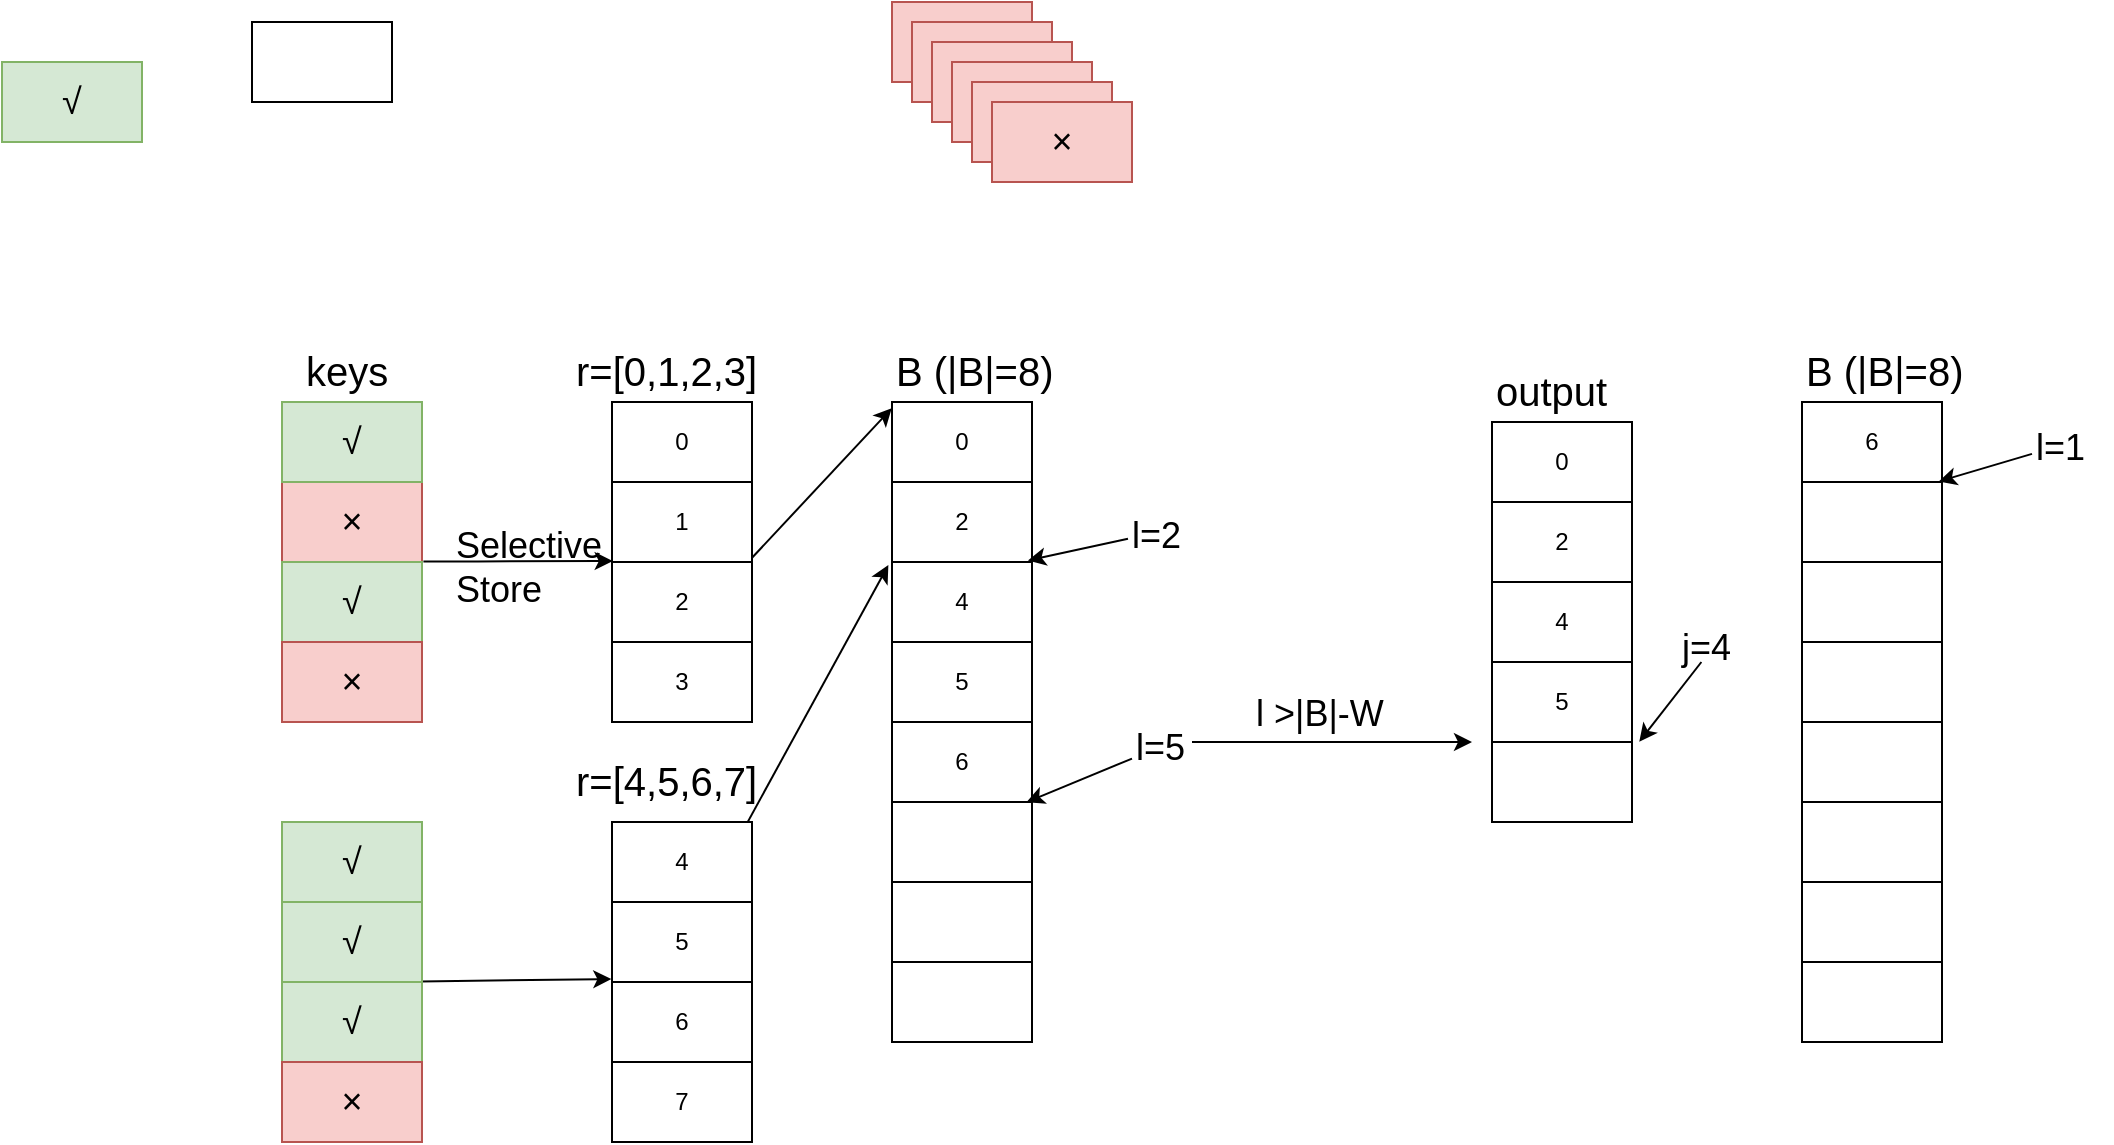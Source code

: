 <mxfile version="10.7.5" type="device"><diagram id="rWGC8oMiXOj8VMo8EJRJ" name="Page-1"><mxGraphModel dx="2015" dy="1815" grid="1" gridSize="10" guides="1" tooltips="1" connect="1" arrows="1" fold="1" page="1" pageScale="1" pageWidth="827" pageHeight="1169" math="0" shadow="0"><root><mxCell id="0"/><mxCell id="1" parent="0"/><mxCell id="Ph1M8n9m_FKJ92EWkqjp-4" value="&lt;font style=&quot;font-size: 18px&quot;&gt;×&lt;/font&gt;" style="rounded=0;whiteSpace=wrap;html=1;fillColor=#f8cecc;strokeColor=#b85450;" vertex="1" parent="1"><mxGeometry x="95" y="180" width="70" height="40" as="geometry"/></mxCell><mxCell id="Ph1M8n9m_FKJ92EWkqjp-5" value="&lt;font style=&quot;font-size: 18px&quot;&gt;√&lt;/font&gt;" style="rounded=0;whiteSpace=wrap;html=1;fillColor=#d5e8d4;strokeColor=#82b366;" vertex="1" parent="1"><mxGeometry x="95" y="140" width="70" height="40" as="geometry"/></mxCell><mxCell id="Ph1M8n9m_FKJ92EWkqjp-6" value="&lt;font style=&quot;font-size: 18px&quot;&gt;√&lt;/font&gt;" style="rounded=0;whiteSpace=wrap;html=1;fillColor=#d5e8d4;strokeColor=#82b366;" vertex="1" parent="1"><mxGeometry x="95" y="430" width="70" height="40" as="geometry"/></mxCell><mxCell id="Ph1M8n9m_FKJ92EWkqjp-7" value="&lt;font style=&quot;font-size: 18px&quot;&gt;√&lt;/font&gt;" style="rounded=0;whiteSpace=wrap;html=1;fillColor=#d5e8d4;strokeColor=#82b366;" vertex="1" parent="1"><mxGeometry x="-45" y="-30" width="70" height="40" as="geometry"/></mxCell><mxCell id="Ph1M8n9m_FKJ92EWkqjp-62" value="" style="edgeStyle=none;rounded=0;orthogonalLoop=1;jettySize=auto;html=1;exitX=0.99;exitY=0.993;exitDx=0;exitDy=0;exitPerimeter=0;entryX=-0.005;entryY=-0.038;entryDx=0;entryDy=0;entryPerimeter=0;" edge="1" parent="1" source="Ph1M8n9m_FKJ92EWkqjp-8" target="Ph1M8n9m_FKJ92EWkqjp-57"><mxGeometry relative="1" as="geometry"><mxPoint x="230" y="432" as="targetPoint"/></mxGeometry></mxCell><mxCell id="Ph1M8n9m_FKJ92EWkqjp-8" value="&lt;font style=&quot;font-size: 18px&quot;&gt;√&lt;/font&gt;" style="rounded=0;whiteSpace=wrap;html=1;fillColor=#d5e8d4;strokeColor=#82b366;" vertex="1" parent="1"><mxGeometry x="95" y="390" width="70" height="40" as="geometry"/></mxCell><mxCell id="Ph1M8n9m_FKJ92EWkqjp-9" value="&lt;font style=&quot;font-size: 18px&quot;&gt;√&lt;/font&gt;" style="rounded=0;whiteSpace=wrap;html=1;fillColor=#d5e8d4;strokeColor=#82b366;" vertex="1" parent="1"><mxGeometry x="95" y="350" width="70" height="40" as="geometry"/></mxCell><mxCell id="Ph1M8n9m_FKJ92EWkqjp-34" value="" style="edgeStyle=orthogonalEdgeStyle;rounded=0;orthogonalLoop=1;jettySize=auto;html=1;exitX=1.01;exitY=-0.007;exitDx=0;exitDy=0;exitPerimeter=0;entryX=0.005;entryY=-0.012;entryDx=0;entryDy=0;entryPerimeter=0;" edge="1" parent="1" source="Ph1M8n9m_FKJ92EWkqjp-10" target="Ph1M8n9m_FKJ92EWkqjp-26"><mxGeometry relative="1" as="geometry"><mxPoint x="166" y="218" as="sourcePoint"/><Array as="points"><mxPoint x="193" y="220"/></Array></mxGeometry></mxCell><mxCell id="Ph1M8n9m_FKJ92EWkqjp-10" value="&lt;font style=&quot;font-size: 18px&quot;&gt;√&lt;/font&gt;" style="rounded=0;whiteSpace=wrap;html=1;fillColor=#d5e8d4;strokeColor=#82b366;" vertex="1" parent="1"><mxGeometry x="95" y="220" width="70" height="40" as="geometry"/></mxCell><mxCell id="Ph1M8n9m_FKJ92EWkqjp-11" value="&lt;font style=&quot;font-size: 18px&quot;&gt;×&lt;/font&gt;" style="rounded=0;whiteSpace=wrap;html=1;fillColor=#f8cecc;strokeColor=#b85450;" vertex="1" parent="1"><mxGeometry x="400" y="-60" width="70" height="40" as="geometry"/></mxCell><mxCell id="Ph1M8n9m_FKJ92EWkqjp-12" value="&lt;font style=&quot;font-size: 18px&quot;&gt;×&lt;/font&gt;" style="rounded=0;whiteSpace=wrap;html=1;fillColor=#f8cecc;strokeColor=#b85450;" vertex="1" parent="1"><mxGeometry x="410" y="-50" width="70" height="40" as="geometry"/></mxCell><mxCell id="Ph1M8n9m_FKJ92EWkqjp-13" value="&lt;font style=&quot;font-size: 18px&quot;&gt;×&lt;/font&gt;" style="rounded=0;whiteSpace=wrap;html=1;fillColor=#f8cecc;strokeColor=#b85450;" vertex="1" parent="1"><mxGeometry x="420" y="-40" width="70" height="40" as="geometry"/></mxCell><mxCell id="Ph1M8n9m_FKJ92EWkqjp-14" value="&lt;font style=&quot;font-size: 18px&quot;&gt;×&lt;/font&gt;" style="rounded=0;whiteSpace=wrap;html=1;fillColor=#f8cecc;strokeColor=#b85450;" vertex="1" parent="1"><mxGeometry x="430" y="-30" width="70" height="40" as="geometry"/></mxCell><mxCell id="Ph1M8n9m_FKJ92EWkqjp-15" value="&lt;font style=&quot;font-size: 18px&quot;&gt;×&lt;/font&gt;" style="rounded=0;whiteSpace=wrap;html=1;fillColor=#f8cecc;strokeColor=#b85450;" vertex="1" parent="1"><mxGeometry x="440" y="-20" width="70" height="40" as="geometry"/></mxCell><mxCell id="Ph1M8n9m_FKJ92EWkqjp-16" value="&lt;font style=&quot;font-size: 18px&quot;&gt;×&lt;/font&gt;" style="rounded=0;whiteSpace=wrap;html=1;fillColor=#f8cecc;strokeColor=#b85450;" vertex="1" parent="1"><mxGeometry x="450" y="-10" width="70" height="40" as="geometry"/></mxCell><mxCell id="Ph1M8n9m_FKJ92EWkqjp-17" value="&lt;font style=&quot;font-size: 18px&quot;&gt;×&lt;/font&gt;" style="rounded=0;whiteSpace=wrap;html=1;fillColor=#f8cecc;strokeColor=#b85450;" vertex="1" parent="1"><mxGeometry x="95" y="470" width="70" height="40" as="geometry"/></mxCell><mxCell id="Ph1M8n9m_FKJ92EWkqjp-18" value="&lt;font style=&quot;font-size: 18px&quot;&gt;×&lt;/font&gt;" style="rounded=0;whiteSpace=wrap;html=1;fillColor=#f8cecc;strokeColor=#b85450;" vertex="1" parent="1"><mxGeometry x="95" y="260" width="70" height="40" as="geometry"/></mxCell><mxCell id="Ph1M8n9m_FKJ92EWkqjp-19" value="&lt;font style=&quot;font-size: 20px&quot;&gt;keys&lt;/font&gt;" style="text;html=1;resizable=0;points=[];autosize=1;align=left;verticalAlign=top;spacingTop=-4;" vertex="1" parent="1"><mxGeometry x="105" y="110" width="60" height="20" as="geometry"/></mxCell><mxCell id="Ph1M8n9m_FKJ92EWkqjp-24" value="" style="rounded=0;whiteSpace=wrap;html=1;" vertex="1" parent="1"><mxGeometry x="80" y="-50" width="70" height="40" as="geometry"/></mxCell><mxCell id="Ph1M8n9m_FKJ92EWkqjp-25" value="3" style="rounded=0;whiteSpace=wrap;html=1;" vertex="1" parent="1"><mxGeometry x="260" y="260" width="70" height="40" as="geometry"/></mxCell><mxCell id="Ph1M8n9m_FKJ92EWkqjp-50" value="" style="rounded=0;orthogonalLoop=1;jettySize=auto;html=1;exitX=0.965;exitY=1.013;exitDx=0;exitDy=0;exitPerimeter=0;entryX=-0.002;entryY=0.079;entryDx=0;entryDy=0;entryPerimeter=0;" edge="1" parent="1" source="Ph1M8n9m_FKJ92EWkqjp-27" target="Ph1M8n9m_FKJ92EWkqjp-49"><mxGeometry relative="1" as="geometry"><mxPoint x="340" y="230" as="sourcePoint"/><mxPoint x="365" y="218" as="targetPoint"/></mxGeometry></mxCell><mxCell id="Ph1M8n9m_FKJ92EWkqjp-26" value="2" style="rounded=0;whiteSpace=wrap;html=1;" vertex="1" parent="1"><mxGeometry x="260" y="220" width="70" height="40" as="geometry"/></mxCell><mxCell id="Ph1M8n9m_FKJ92EWkqjp-27" value="1" style="rounded=0;whiteSpace=wrap;html=1;" vertex="1" parent="1"><mxGeometry x="260" y="180" width="70" height="40" as="geometry"/></mxCell><mxCell id="Ph1M8n9m_FKJ92EWkqjp-28" value="0" style="rounded=0;whiteSpace=wrap;html=1;" vertex="1" parent="1"><mxGeometry x="260" y="140" width="70" height="40" as="geometry"/></mxCell><mxCell id="Ph1M8n9m_FKJ92EWkqjp-33" value="&lt;font style=&quot;font-size: 20px&quot;&gt;r=[0,1,2,3]&lt;/font&gt;" style="text;html=1;resizable=0;points=[];autosize=1;align=left;verticalAlign=top;spacingTop=-4;" vertex="1" parent="1"><mxGeometry x="240" y="110" width="110" height="20" as="geometry"/></mxCell><mxCell id="Ph1M8n9m_FKJ92EWkqjp-40" value="&lt;font style=&quot;font-size: 20px&quot;&gt;B (|B|=8)&lt;/font&gt;" style="text;html=1;resizable=0;points=[];autosize=1;align=left;verticalAlign=top;spacingTop=-4;" vertex="1" parent="1"><mxGeometry x="400" y="110" width="90" height="20" as="geometry"/></mxCell><mxCell id="Ph1M8n9m_FKJ92EWkqjp-43" value="" style="rounded=0;whiteSpace=wrap;html=1;" vertex="1" parent="1"><mxGeometry x="400" y="380" width="70" height="40" as="geometry"/></mxCell><mxCell id="Ph1M8n9m_FKJ92EWkqjp-44" value="" style="rounded=0;whiteSpace=wrap;html=1;" vertex="1" parent="1"><mxGeometry x="400" y="340" width="70" height="40" as="geometry"/></mxCell><mxCell id="Ph1M8n9m_FKJ92EWkqjp-45" value="6" style="rounded=0;whiteSpace=wrap;html=1;" vertex="1" parent="1"><mxGeometry x="400" y="300" width="70" height="40" as="geometry"/></mxCell><mxCell id="Ph1M8n9m_FKJ92EWkqjp-46" value="5" style="rounded=0;whiteSpace=wrap;html=1;" vertex="1" parent="1"><mxGeometry x="400" y="260" width="70" height="40" as="geometry"/></mxCell><mxCell id="Ph1M8n9m_FKJ92EWkqjp-47" value="4" style="rounded=0;whiteSpace=wrap;html=1;" vertex="1" parent="1"><mxGeometry x="400" y="220" width="70" height="40" as="geometry"/></mxCell><mxCell id="Ph1M8n9m_FKJ92EWkqjp-48" value="2" style="rounded=0;whiteSpace=wrap;html=1;" vertex="1" parent="1"><mxGeometry x="400" y="180" width="70" height="40" as="geometry"/></mxCell><mxCell id="Ph1M8n9m_FKJ92EWkqjp-49" value="0" style="rounded=0;whiteSpace=wrap;html=1;" vertex="1" parent="1"><mxGeometry x="400" y="140" width="70" height="40" as="geometry"/></mxCell><mxCell id="Ph1M8n9m_FKJ92EWkqjp-56" value="7" style="rounded=0;whiteSpace=wrap;html=1;" vertex="1" parent="1"><mxGeometry x="260" y="470" width="70" height="40" as="geometry"/></mxCell><mxCell id="Ph1M8n9m_FKJ92EWkqjp-57" value="6" style="rounded=0;whiteSpace=wrap;html=1;" vertex="1" parent="1"><mxGeometry x="260" y="430" width="70" height="40" as="geometry"/></mxCell><mxCell id="Ph1M8n9m_FKJ92EWkqjp-63" value="" style="edgeStyle=none;rounded=0;orthogonalLoop=1;jettySize=auto;html=1;entryX=-0.026;entryY=1.038;entryDx=0;entryDy=0;entryPerimeter=0;" edge="1" parent="1" source="Ph1M8n9m_FKJ92EWkqjp-58" target="Ph1M8n9m_FKJ92EWkqjp-48"><mxGeometry relative="1" as="geometry"/></mxCell><mxCell id="Ph1M8n9m_FKJ92EWkqjp-58" value="5" style="rounded=0;whiteSpace=wrap;html=1;" vertex="1" parent="1"><mxGeometry x="260" y="390" width="70" height="40" as="geometry"/></mxCell><mxCell id="Ph1M8n9m_FKJ92EWkqjp-59" value="4" style="rounded=0;whiteSpace=wrap;html=1;" vertex="1" parent="1"><mxGeometry x="260" y="350" width="70" height="40" as="geometry"/></mxCell><mxCell id="Ph1M8n9m_FKJ92EWkqjp-60" value="&lt;font style=&quot;font-size: 20px&quot;&gt;r=[4,5,6,7]&lt;/font&gt;" style="text;html=1;resizable=0;points=[];autosize=1;align=left;verticalAlign=top;spacingTop=-4;" vertex="1" parent="1"><mxGeometry x="240" y="315" width="110" height="20" as="geometry"/></mxCell><mxCell id="Ph1M8n9m_FKJ92EWkqjp-64" value="&lt;font style=&quot;font-size: 18px&quot;&gt;Selective&lt;br&gt;Store&lt;/font&gt;&lt;br&gt;" style="text;html=1;resizable=0;points=[];autosize=1;align=left;verticalAlign=top;spacingTop=-4;" vertex="1" parent="1"><mxGeometry x="180" y="199" width="90" height="30" as="geometry"/></mxCell><mxCell id="Ph1M8n9m_FKJ92EWkqjp-67" value="" style="edgeStyle=none;rounded=0;orthogonalLoop=1;jettySize=auto;html=1;entryX=0.971;entryY=0.982;entryDx=0;entryDy=0;entryPerimeter=0;" edge="1" parent="1" source="Ph1M8n9m_FKJ92EWkqjp-65" target="Ph1M8n9m_FKJ92EWkqjp-48"><mxGeometry relative="1" as="geometry"><mxPoint x="480" y="209.0" as="targetPoint"/></mxGeometry></mxCell><mxCell id="Ph1M8n9m_FKJ92EWkqjp-65" value="&lt;font style=&quot;font-size: 18px&quot;&gt;l=2&lt;/font&gt;" style="text;html=1;resizable=0;points=[];autosize=1;align=left;verticalAlign=top;spacingTop=-4;" vertex="1" parent="1"><mxGeometry x="518" y="194" width="40" height="20" as="geometry"/></mxCell><mxCell id="Ph1M8n9m_FKJ92EWkqjp-68" value="" style="edgeStyle=none;rounded=0;orthogonalLoop=1;jettySize=auto;html=1;entryX=0.96;entryY=0.003;entryDx=0;entryDy=0;entryPerimeter=0;" edge="1" parent="1" source="Ph1M8n9m_FKJ92EWkqjp-69" target="Ph1M8n9m_FKJ92EWkqjp-44"><mxGeometry relative="1" as="geometry"><mxPoint x="473" y="341" as="targetPoint"/></mxGeometry></mxCell><mxCell id="Ph1M8n9m_FKJ92EWkqjp-69" value="&lt;font style=&quot;font-size: 18px&quot;&gt;l=5&lt;/font&gt;" style="text;html=1;resizable=0;points=[];autosize=1;align=left;verticalAlign=top;spacingTop=-4;" vertex="1" parent="1"><mxGeometry x="520" y="300" width="40" height="20" as="geometry"/></mxCell><mxCell id="Ph1M8n9m_FKJ92EWkqjp-72" value="" style="edgeStyle=none;rounded=0;orthogonalLoop=1;jettySize=auto;html=1;" edge="1" parent="1"><mxGeometry relative="1" as="geometry"><mxPoint x="690" y="310" as="targetPoint"/><mxPoint x="550" y="310" as="sourcePoint"/></mxGeometry></mxCell><mxCell id="Ph1M8n9m_FKJ92EWkqjp-73" value="&lt;font style=&quot;font-size: 18px&quot;&gt;l &amp;gt;|B|-W&lt;/font&gt;" style="text;html=1;resizable=0;points=[];autosize=1;align=left;verticalAlign=top;spacingTop=-4;" vertex="1" parent="1"><mxGeometry x="580" y="283" width="80" height="20" as="geometry"/></mxCell><mxCell id="Ph1M8n9m_FKJ92EWkqjp-74" value="&lt;font style=&quot;font-size: 20px&quot;&gt;output&lt;/font&gt;" style="text;html=1;resizable=0;points=[];autosize=1;align=left;verticalAlign=top;spacingTop=-4;" vertex="1" parent="1"><mxGeometry x="700" y="120" width="70" height="20" as="geometry"/></mxCell><mxCell id="Ph1M8n9m_FKJ92EWkqjp-77" value="" style="rounded=0;whiteSpace=wrap;html=1;" vertex="1" parent="1"><mxGeometry x="700" y="310" width="70" height="40" as="geometry"/></mxCell><mxCell id="Ph1M8n9m_FKJ92EWkqjp-78" value="5" style="rounded=0;whiteSpace=wrap;html=1;" vertex="1" parent="1"><mxGeometry x="700" y="270" width="70" height="40" as="geometry"/></mxCell><mxCell id="Ph1M8n9m_FKJ92EWkqjp-79" value="4" style="rounded=0;whiteSpace=wrap;html=1;" vertex="1" parent="1"><mxGeometry x="700" y="230" width="70" height="40" as="geometry"/></mxCell><mxCell id="Ph1M8n9m_FKJ92EWkqjp-80" value="2" style="rounded=0;whiteSpace=wrap;html=1;" vertex="1" parent="1"><mxGeometry x="700" y="190" width="70" height="40" as="geometry"/></mxCell><mxCell id="Ph1M8n9m_FKJ92EWkqjp-81" value="0" style="rounded=0;whiteSpace=wrap;html=1;" vertex="1" parent="1"><mxGeometry x="700" y="150" width="70" height="40" as="geometry"/></mxCell><mxCell id="Ph1M8n9m_FKJ92EWkqjp-82" value="&lt;font style=&quot;font-size: 20px&quot;&gt;B (|B|=8)&lt;/font&gt;" style="text;html=1;resizable=0;points=[];autosize=1;align=left;verticalAlign=top;spacingTop=-4;" vertex="1" parent="1"><mxGeometry x="855" y="110" width="90" height="20" as="geometry"/></mxCell><mxCell id="Ph1M8n9m_FKJ92EWkqjp-83" value="" style="rounded=0;whiteSpace=wrap;html=1;" vertex="1" parent="1"><mxGeometry x="855" y="380" width="70" height="40" as="geometry"/></mxCell><mxCell id="Ph1M8n9m_FKJ92EWkqjp-84" value="" style="rounded=0;whiteSpace=wrap;html=1;" vertex="1" parent="1"><mxGeometry x="855" y="340" width="70" height="40" as="geometry"/></mxCell><mxCell id="Ph1M8n9m_FKJ92EWkqjp-85" value="" style="rounded=0;whiteSpace=wrap;html=1;" vertex="1" parent="1"><mxGeometry x="855" y="300" width="70" height="40" as="geometry"/></mxCell><mxCell id="Ph1M8n9m_FKJ92EWkqjp-86" value="" style="rounded=0;whiteSpace=wrap;html=1;" vertex="1" parent="1"><mxGeometry x="855" y="260" width="70" height="40" as="geometry"/></mxCell><mxCell id="Ph1M8n9m_FKJ92EWkqjp-87" value="" style="rounded=0;whiteSpace=wrap;html=1;" vertex="1" parent="1"><mxGeometry x="855" y="220" width="70" height="40" as="geometry"/></mxCell><mxCell id="Ph1M8n9m_FKJ92EWkqjp-88" value="" style="rounded=0;whiteSpace=wrap;html=1;" vertex="1" parent="1"><mxGeometry x="855" y="180" width="70" height="40" as="geometry"/></mxCell><mxCell id="Ph1M8n9m_FKJ92EWkqjp-89" value="6" style="rounded=0;whiteSpace=wrap;html=1;" vertex="1" parent="1"><mxGeometry x="855" y="140" width="70" height="40" as="geometry"/></mxCell><mxCell id="Ph1M8n9m_FKJ92EWkqjp-90" value="" style="rounded=0;whiteSpace=wrap;html=1;" vertex="1" parent="1"><mxGeometry x="400" y="420" width="70" height="40" as="geometry"/></mxCell><mxCell id="Ph1M8n9m_FKJ92EWkqjp-91" value="" style="rounded=0;whiteSpace=wrap;html=1;" vertex="1" parent="1"><mxGeometry x="855" y="420" width="70" height="40" as="geometry"/></mxCell><mxCell id="Ph1M8n9m_FKJ92EWkqjp-94" value="" style="edgeStyle=none;rounded=0;orthogonalLoop=1;jettySize=auto;html=1;entryX=1.052;entryY=0.996;entryDx=0;entryDy=0;entryPerimeter=0;" edge="1" parent="1" source="Ph1M8n9m_FKJ92EWkqjp-92" target="Ph1M8n9m_FKJ92EWkqjp-78"><mxGeometry relative="1" as="geometry"><mxPoint x="812.5" y="350.0" as="targetPoint"/></mxGeometry></mxCell><mxCell id="Ph1M8n9m_FKJ92EWkqjp-92" value="&lt;font style=&quot;font-size: 18px&quot;&gt;j=4&lt;/font&gt;" style="text;html=1;resizable=0;points=[];autosize=1;align=left;verticalAlign=top;spacingTop=-4;" vertex="1" parent="1"><mxGeometry x="792.5" y="250" width="40" height="20" as="geometry"/></mxCell><mxCell id="Ph1M8n9m_FKJ92EWkqjp-95" value="" style="edgeStyle=none;rounded=0;orthogonalLoop=1;jettySize=auto;html=1;entryX=0.976;entryY=0.994;entryDx=0;entryDy=0;entryPerimeter=0;" edge="1" parent="1" source="Ph1M8n9m_FKJ92EWkqjp-96" target="Ph1M8n9m_FKJ92EWkqjp-89"><mxGeometry relative="1" as="geometry"><mxPoint x="950" y="190" as="targetPoint"/></mxGeometry></mxCell><mxCell id="Ph1M8n9m_FKJ92EWkqjp-96" value="&lt;font style=&quot;font-size: 18px&quot;&gt;l=1&lt;/font&gt;" style="text;html=1;resizable=0;points=[];autosize=1;align=left;verticalAlign=top;spacingTop=-4;" vertex="1" parent="1"><mxGeometry x="970" y="150" width="40" height="20" as="geometry"/></mxCell></root></mxGraphModel></diagram></mxfile>